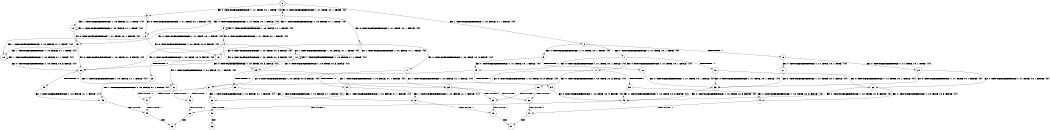 digraph BCG {
size = "7, 10.5";
center = TRUE;
node [shape = circle];
0 [peripheries = 2];
0 -> 1 [label = "EX !0 !ATOMIC_EXCH_BRANCH (1, +1, TRUE, +0, 1, TRUE) !{0}"];
0 -> 2 [label = "EX !1 !ATOMIC_EXCH_BRANCH (1, +0, FALSE, +1, 1, FALSE) !{0}"];
0 -> 3 [label = "EX !0 !ATOMIC_EXCH_BRANCH (1, +1, TRUE, +0, 1, TRUE) !{0}"];
1 -> 4 [label = "EX !0 !ATOMIC_EXCH_BRANCH (1, +1, TRUE, +0, 1, FALSE) !{0}"];
1 -> 5 [label = "EX !1 !ATOMIC_EXCH_BRANCH (1, +0, FALSE, +1, 1, TRUE) !{0}"];
1 -> 6 [label = "EX !0 !ATOMIC_EXCH_BRANCH (1, +1, TRUE, +0, 1, FALSE) !{0}"];
2 -> 7 [label = "EX !0 !ATOMIC_EXCH_BRANCH (1, +1, TRUE, +0, 1, TRUE) !{0}"];
2 -> 8 [label = "TERMINATE !1"];
2 -> 9 [label = "EX !0 !ATOMIC_EXCH_BRANCH (1, +1, TRUE, +0, 1, TRUE) !{0}"];
3 -> 10 [label = "EX !1 !ATOMIC_EXCH_BRANCH (1, +0, FALSE, +1, 1, TRUE) !{0}"];
3 -> 6 [label = "EX !0 !ATOMIC_EXCH_BRANCH (1, +1, TRUE, +0, 1, FALSE) !{0}"];
4 -> 11 [label = "EX !0 !ATOMIC_EXCH_BRANCH (1, +0, TRUE, +0, 3, FALSE) !{0}"];
4 -> 12 [label = "EX !1 !ATOMIC_EXCH_BRANCH (1, +0, FALSE, +1, 1, TRUE) !{0}"];
4 -> 13 [label = "EX !0 !ATOMIC_EXCH_BRANCH (1, +0, TRUE, +0, 3, FALSE) !{0}"];
5 -> 14 [label = "EX !0 !ATOMIC_EXCH_BRANCH (1, +1, TRUE, +0, 1, FALSE) !{0}"];
5 -> 5 [label = "EX !1 !ATOMIC_EXCH_BRANCH (1, +0, FALSE, +1, 1, TRUE) !{0}"];
5 -> 15 [label = "EX !0 !ATOMIC_EXCH_BRANCH (1, +1, TRUE, +0, 1, FALSE) !{0}"];
6 -> 16 [label = "EX !1 !ATOMIC_EXCH_BRANCH (1, +0, FALSE, +1, 1, TRUE) !{0}"];
6 -> 13 [label = "EX !0 !ATOMIC_EXCH_BRANCH (1, +0, TRUE, +0, 3, FALSE) !{0}"];
7 -> 17 [label = "EX !0 !ATOMIC_EXCH_BRANCH (1, +1, TRUE, +0, 1, FALSE) !{0}"];
7 -> 18 [label = "TERMINATE !1"];
7 -> 19 [label = "EX !0 !ATOMIC_EXCH_BRANCH (1, +1, TRUE, +0, 1, FALSE) !{0}"];
8 -> 20 [label = "EX !0 !ATOMIC_EXCH_BRANCH (1, +1, TRUE, +0, 1, TRUE) !{0}"];
8 -> 21 [label = "EX !0 !ATOMIC_EXCH_BRANCH (1, +1, TRUE, +0, 1, TRUE) !{0}"];
9 -> 22 [label = "TERMINATE !1"];
9 -> 19 [label = "EX !0 !ATOMIC_EXCH_BRANCH (1, +1, TRUE, +0, 1, FALSE) !{0}"];
10 -> 10 [label = "EX !1 !ATOMIC_EXCH_BRANCH (1, +0, FALSE, +1, 1, TRUE) !{0}"];
10 -> 15 [label = "EX !0 !ATOMIC_EXCH_BRANCH (1, +1, TRUE, +0, 1, FALSE) !{0}"];
11 -> 23 [label = "EX !1 !ATOMIC_EXCH_BRANCH (1, +0, FALSE, +1, 1, FALSE) !{0}"];
11 -> 24 [label = "TERMINATE !0"];
12 -> 25 [label = "EX !0 !ATOMIC_EXCH_BRANCH (1, +0, TRUE, +0, 3, FALSE) !{0}"];
12 -> 12 [label = "EX !1 !ATOMIC_EXCH_BRANCH (1, +0, FALSE, +1, 1, TRUE) !{0}"];
12 -> 26 [label = "EX !0 !ATOMIC_EXCH_BRANCH (1, +0, TRUE, +0, 3, FALSE) !{0}"];
13 -> 27 [label = "EX !1 !ATOMIC_EXCH_BRANCH (1, +0, FALSE, +1, 1, FALSE) !{0}"];
13 -> 28 [label = "TERMINATE !0"];
14 -> 25 [label = "EX !0 !ATOMIC_EXCH_BRANCH (1, +0, TRUE, +0, 3, FALSE) !{0}"];
14 -> 12 [label = "EX !1 !ATOMIC_EXCH_BRANCH (1, +0, FALSE, +1, 1, TRUE) !{0}"];
14 -> 26 [label = "EX !0 !ATOMIC_EXCH_BRANCH (1, +0, TRUE, +0, 3, FALSE) !{0}"];
15 -> 16 [label = "EX !1 !ATOMIC_EXCH_BRANCH (1, +0, FALSE, +1, 1, TRUE) !{0}"];
15 -> 26 [label = "EX !0 !ATOMIC_EXCH_BRANCH (1, +0, TRUE, +0, 3, FALSE) !{0}"];
16 -> 16 [label = "EX !1 !ATOMIC_EXCH_BRANCH (1, +0, FALSE, +1, 1, TRUE) !{0}"];
16 -> 26 [label = "EX !0 !ATOMIC_EXCH_BRANCH (1, +0, TRUE, +0, 3, FALSE) !{0}"];
17 -> 29 [label = "EX !0 !ATOMIC_EXCH_BRANCH (1, +0, TRUE, +0, 3, FALSE) !{0}"];
17 -> 30 [label = "TERMINATE !1"];
17 -> 31 [label = "EX !0 !ATOMIC_EXCH_BRANCH (1, +0, TRUE, +0, 3, FALSE) !{0}"];
18 -> 32 [label = "EX !0 !ATOMIC_EXCH_BRANCH (1, +1, TRUE, +0, 1, FALSE) !{0}"];
18 -> 33 [label = "EX !0 !ATOMIC_EXCH_BRANCH (1, +1, TRUE, +0, 1, FALSE) !{0}"];
19 -> 34 [label = "TERMINATE !1"];
19 -> 31 [label = "EX !0 !ATOMIC_EXCH_BRANCH (1, +0, TRUE, +0, 3, FALSE) !{0}"];
20 -> 32 [label = "EX !0 !ATOMIC_EXCH_BRANCH (1, +1, TRUE, +0, 1, FALSE) !{0}"];
20 -> 33 [label = "EX !0 !ATOMIC_EXCH_BRANCH (1, +1, TRUE, +0, 1, FALSE) !{0}"];
21 -> 33 [label = "EX !0 !ATOMIC_EXCH_BRANCH (1, +1, TRUE, +0, 1, FALSE) !{0}"];
22 -> 33 [label = "EX !0 !ATOMIC_EXCH_BRANCH (1, +1, TRUE, +0, 1, FALSE) !{0}"];
23 -> 35 [label = "TERMINATE !0"];
23 -> 36 [label = "TERMINATE !1"];
24 -> 37 [label = "EX !1 !ATOMIC_EXCH_BRANCH (1, +0, FALSE, +1, 1, FALSE) !{1}"];
24 -> 38 [label = "EX !1 !ATOMIC_EXCH_BRANCH (1, +0, FALSE, +1, 1, FALSE) !{1}"];
25 -> 23 [label = "EX !1 !ATOMIC_EXCH_BRANCH (1, +0, FALSE, +1, 1, FALSE) !{0}"];
25 -> 39 [label = "TERMINATE !0"];
26 -> 27 [label = "EX !1 !ATOMIC_EXCH_BRANCH (1, +0, FALSE, +1, 1, FALSE) !{0}"];
26 -> 40 [label = "TERMINATE !0"];
27 -> 41 [label = "TERMINATE !0"];
27 -> 42 [label = "TERMINATE !1"];
28 -> 43 [label = "EX !1 !ATOMIC_EXCH_BRANCH (1, +0, FALSE, +1, 1, FALSE) !{1}"];
29 -> 35 [label = "TERMINATE !0"];
29 -> 36 [label = "TERMINATE !1"];
30 -> 44 [label = "EX !0 !ATOMIC_EXCH_BRANCH (1, +0, TRUE, +0, 3, FALSE) !{0}"];
30 -> 45 [label = "EX !0 !ATOMIC_EXCH_BRANCH (1, +0, TRUE, +0, 3, FALSE) !{0}"];
31 -> 41 [label = "TERMINATE !0"];
31 -> 42 [label = "TERMINATE !1"];
32 -> 44 [label = "EX !0 !ATOMIC_EXCH_BRANCH (1, +0, TRUE, +0, 3, FALSE) !{0}"];
32 -> 45 [label = "EX !0 !ATOMIC_EXCH_BRANCH (1, +0, TRUE, +0, 3, FALSE) !{0}"];
33 -> 45 [label = "EX !0 !ATOMIC_EXCH_BRANCH (1, +0, TRUE, +0, 3, FALSE) !{0}"];
34 -> 45 [label = "EX !0 !ATOMIC_EXCH_BRANCH (1, +0, TRUE, +0, 3, FALSE) !{0}"];
35 -> 46 [label = "TERMINATE !1"];
36 -> 47 [label = "TERMINATE !0"];
37 -> 46 [label = "TERMINATE !1"];
38 -> 48 [label = "TERMINATE !1"];
39 -> 37 [label = "EX !1 !ATOMIC_EXCH_BRANCH (1, +0, FALSE, +1, 1, FALSE) !{1}"];
39 -> 38 [label = "EX !1 !ATOMIC_EXCH_BRANCH (1, +0, FALSE, +1, 1, FALSE) !{1}"];
40 -> 43 [label = "EX !1 !ATOMIC_EXCH_BRANCH (1, +0, FALSE, +1, 1, FALSE) !{1}"];
41 -> 49 [label = "TERMINATE !1"];
42 -> 50 [label = "TERMINATE !0"];
43 -> 49 [label = "TERMINATE !1"];
44 -> 47 [label = "TERMINATE !0"];
45 -> 50 [label = "TERMINATE !0"];
46 -> 51 [label = "exit"];
47 -> 51 [label = "exit"];
48 -> 52 [label = "exit"];
49 -> 53 [label = "exit"];
50 -> 53 [label = "exit"];
}
